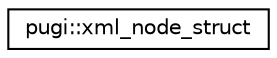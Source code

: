 digraph G
{
 // INTERACTIVE_SVG=YES
  edge [fontname="Helvetica",fontsize="10",labelfontname="Helvetica",labelfontsize="10"];
  node [fontname="Helvetica",fontsize="10",shape=record];
  rankdir="LR";
  Node1 [label="pugi::xml_node_struct",height=0.2,width=0.4,color="black", fillcolor="white", style="filled",URL="$d8/d05/structpugi_1_1xml__node__struct.html",tooltip="An XML document tree node."];
}
